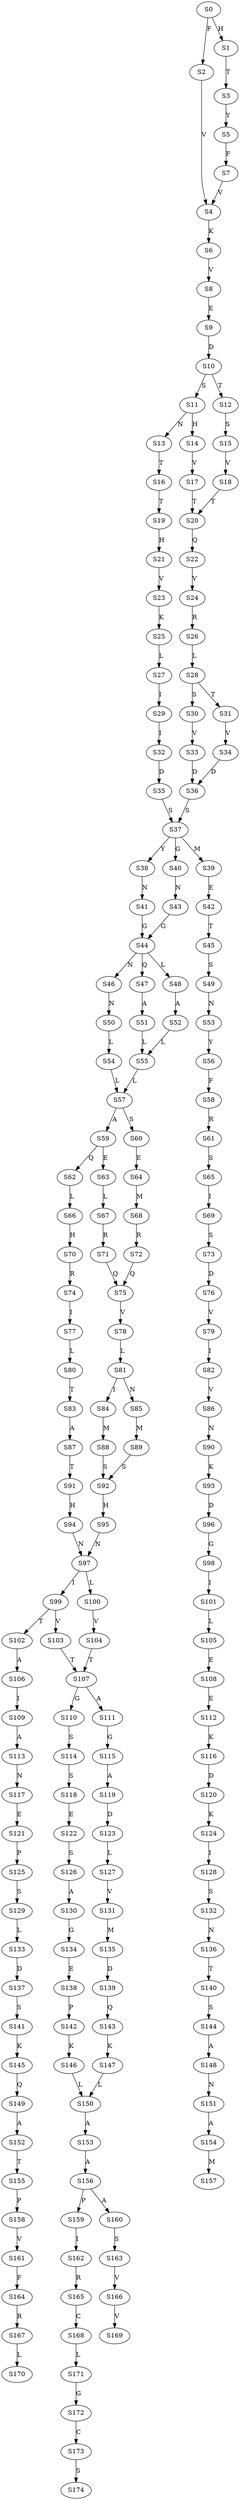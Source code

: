 strict digraph  {
	S0 -> S1 [ label = H ];
	S0 -> S2 [ label = F ];
	S1 -> S3 [ label = T ];
	S2 -> S4 [ label = V ];
	S3 -> S5 [ label = Y ];
	S4 -> S6 [ label = K ];
	S5 -> S7 [ label = F ];
	S6 -> S8 [ label = V ];
	S7 -> S4 [ label = V ];
	S8 -> S9 [ label = E ];
	S9 -> S10 [ label = D ];
	S10 -> S11 [ label = S ];
	S10 -> S12 [ label = T ];
	S11 -> S13 [ label = N ];
	S11 -> S14 [ label = H ];
	S12 -> S15 [ label = S ];
	S13 -> S16 [ label = T ];
	S14 -> S17 [ label = V ];
	S15 -> S18 [ label = V ];
	S16 -> S19 [ label = T ];
	S17 -> S20 [ label = T ];
	S18 -> S20 [ label = T ];
	S19 -> S21 [ label = H ];
	S20 -> S22 [ label = Q ];
	S21 -> S23 [ label = V ];
	S22 -> S24 [ label = V ];
	S23 -> S25 [ label = K ];
	S24 -> S26 [ label = R ];
	S25 -> S27 [ label = L ];
	S26 -> S28 [ label = L ];
	S27 -> S29 [ label = I ];
	S28 -> S30 [ label = S ];
	S28 -> S31 [ label = T ];
	S29 -> S32 [ label = I ];
	S30 -> S33 [ label = V ];
	S31 -> S34 [ label = V ];
	S32 -> S35 [ label = D ];
	S33 -> S36 [ label = D ];
	S34 -> S36 [ label = D ];
	S35 -> S37 [ label = S ];
	S36 -> S37 [ label = S ];
	S37 -> S38 [ label = Y ];
	S37 -> S39 [ label = M ];
	S37 -> S40 [ label = G ];
	S38 -> S41 [ label = N ];
	S39 -> S42 [ label = E ];
	S40 -> S43 [ label = N ];
	S41 -> S44 [ label = G ];
	S42 -> S45 [ label = T ];
	S43 -> S44 [ label = G ];
	S44 -> S46 [ label = N ];
	S44 -> S47 [ label = Q ];
	S44 -> S48 [ label = L ];
	S45 -> S49 [ label = S ];
	S46 -> S50 [ label = N ];
	S47 -> S51 [ label = A ];
	S48 -> S52 [ label = A ];
	S49 -> S53 [ label = N ];
	S50 -> S54 [ label = L ];
	S51 -> S55 [ label = L ];
	S52 -> S55 [ label = L ];
	S53 -> S56 [ label = Y ];
	S54 -> S57 [ label = L ];
	S55 -> S57 [ label = L ];
	S56 -> S58 [ label = F ];
	S57 -> S59 [ label = A ];
	S57 -> S60 [ label = S ];
	S58 -> S61 [ label = R ];
	S59 -> S62 [ label = Q ];
	S59 -> S63 [ label = E ];
	S60 -> S64 [ label = E ];
	S61 -> S65 [ label = S ];
	S62 -> S66 [ label = L ];
	S63 -> S67 [ label = L ];
	S64 -> S68 [ label = M ];
	S65 -> S69 [ label = I ];
	S66 -> S70 [ label = H ];
	S67 -> S71 [ label = R ];
	S68 -> S72 [ label = R ];
	S69 -> S73 [ label = S ];
	S70 -> S74 [ label = R ];
	S71 -> S75 [ label = Q ];
	S72 -> S75 [ label = Q ];
	S73 -> S76 [ label = D ];
	S74 -> S77 [ label = I ];
	S75 -> S78 [ label = V ];
	S76 -> S79 [ label = V ];
	S77 -> S80 [ label = L ];
	S78 -> S81 [ label = L ];
	S79 -> S82 [ label = I ];
	S80 -> S83 [ label = T ];
	S81 -> S84 [ label = I ];
	S81 -> S85 [ label = N ];
	S82 -> S86 [ label = V ];
	S83 -> S87 [ label = A ];
	S84 -> S88 [ label = M ];
	S85 -> S89 [ label = M ];
	S86 -> S90 [ label = N ];
	S87 -> S91 [ label = T ];
	S88 -> S92 [ label = S ];
	S89 -> S92 [ label = S ];
	S90 -> S93 [ label = K ];
	S91 -> S94 [ label = H ];
	S92 -> S95 [ label = H ];
	S93 -> S96 [ label = D ];
	S94 -> S97 [ label = N ];
	S95 -> S97 [ label = N ];
	S96 -> S98 [ label = G ];
	S97 -> S99 [ label = I ];
	S97 -> S100 [ label = L ];
	S98 -> S101 [ label = I ];
	S99 -> S102 [ label = T ];
	S99 -> S103 [ label = V ];
	S100 -> S104 [ label = V ];
	S101 -> S105 [ label = L ];
	S102 -> S106 [ label = A ];
	S103 -> S107 [ label = T ];
	S104 -> S107 [ label = T ];
	S105 -> S108 [ label = E ];
	S106 -> S109 [ label = I ];
	S107 -> S110 [ label = G ];
	S107 -> S111 [ label = A ];
	S108 -> S112 [ label = E ];
	S109 -> S113 [ label = A ];
	S110 -> S114 [ label = S ];
	S111 -> S115 [ label = G ];
	S112 -> S116 [ label = K ];
	S113 -> S117 [ label = N ];
	S114 -> S118 [ label = S ];
	S115 -> S119 [ label = A ];
	S116 -> S120 [ label = D ];
	S117 -> S121 [ label = E ];
	S118 -> S122 [ label = E ];
	S119 -> S123 [ label = D ];
	S120 -> S124 [ label = K ];
	S121 -> S125 [ label = P ];
	S122 -> S126 [ label = S ];
	S123 -> S127 [ label = L ];
	S124 -> S128 [ label = I ];
	S125 -> S129 [ label = S ];
	S126 -> S130 [ label = A ];
	S127 -> S131 [ label = V ];
	S128 -> S132 [ label = S ];
	S129 -> S133 [ label = L ];
	S130 -> S134 [ label = G ];
	S131 -> S135 [ label = M ];
	S132 -> S136 [ label = N ];
	S133 -> S137 [ label = D ];
	S134 -> S138 [ label = E ];
	S135 -> S139 [ label = D ];
	S136 -> S140 [ label = T ];
	S137 -> S141 [ label = S ];
	S138 -> S142 [ label = P ];
	S139 -> S143 [ label = Q ];
	S140 -> S144 [ label = S ];
	S141 -> S145 [ label = K ];
	S142 -> S146 [ label = K ];
	S143 -> S147 [ label = K ];
	S144 -> S148 [ label = A ];
	S145 -> S149 [ label = Q ];
	S146 -> S150 [ label = L ];
	S147 -> S150 [ label = L ];
	S148 -> S151 [ label = N ];
	S149 -> S152 [ label = A ];
	S150 -> S153 [ label = A ];
	S151 -> S154 [ label = A ];
	S152 -> S155 [ label = T ];
	S153 -> S156 [ label = A ];
	S154 -> S157 [ label = M ];
	S155 -> S158 [ label = P ];
	S156 -> S159 [ label = P ];
	S156 -> S160 [ label = A ];
	S158 -> S161 [ label = V ];
	S159 -> S162 [ label = I ];
	S160 -> S163 [ label = S ];
	S161 -> S164 [ label = F ];
	S162 -> S165 [ label = R ];
	S163 -> S166 [ label = V ];
	S164 -> S167 [ label = R ];
	S165 -> S168 [ label = C ];
	S166 -> S169 [ label = V ];
	S167 -> S170 [ label = L ];
	S168 -> S171 [ label = L ];
	S171 -> S172 [ label = G ];
	S172 -> S173 [ label = C ];
	S173 -> S174 [ label = S ];
}
